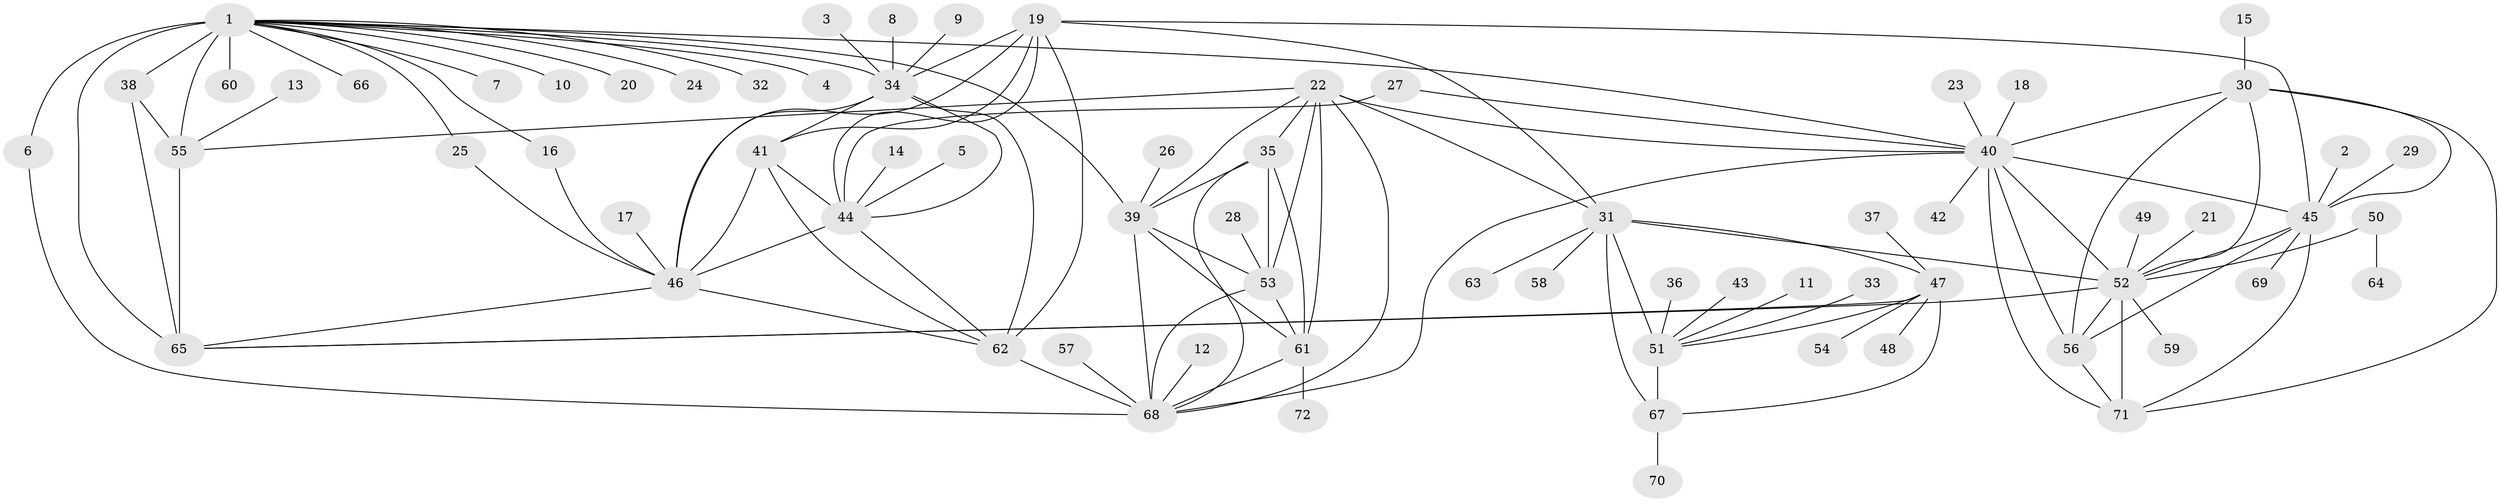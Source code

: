 // original degree distribution, {11: 0.04195804195804196, 16: 0.006993006993006993, 7: 0.027972027972027972, 6: 0.013986013986013986, 10: 0.027972027972027972, 8: 0.06993006993006994, 9: 0.03496503496503497, 12: 0.027972027972027972, 1: 0.5734265734265734, 3: 0.03496503496503497, 2: 0.13986013986013987}
// Generated by graph-tools (version 1.1) at 2025/26/03/09/25 03:26:38]
// undirected, 72 vertices, 121 edges
graph export_dot {
graph [start="1"]
  node [color=gray90,style=filled];
  1;
  2;
  3;
  4;
  5;
  6;
  7;
  8;
  9;
  10;
  11;
  12;
  13;
  14;
  15;
  16;
  17;
  18;
  19;
  20;
  21;
  22;
  23;
  24;
  25;
  26;
  27;
  28;
  29;
  30;
  31;
  32;
  33;
  34;
  35;
  36;
  37;
  38;
  39;
  40;
  41;
  42;
  43;
  44;
  45;
  46;
  47;
  48;
  49;
  50;
  51;
  52;
  53;
  54;
  55;
  56;
  57;
  58;
  59;
  60;
  61;
  62;
  63;
  64;
  65;
  66;
  67;
  68;
  69;
  70;
  71;
  72;
  1 -- 4 [weight=1.0];
  1 -- 6 [weight=1.0];
  1 -- 7 [weight=1.0];
  1 -- 10 [weight=1.0];
  1 -- 16 [weight=1.0];
  1 -- 20 [weight=1.0];
  1 -- 24 [weight=1.0];
  1 -- 25 [weight=1.0];
  1 -- 32 [weight=1.0];
  1 -- 34 [weight=1.0];
  1 -- 38 [weight=3.0];
  1 -- 39 [weight=2.0];
  1 -- 40 [weight=1.0];
  1 -- 55 [weight=6.0];
  1 -- 60 [weight=1.0];
  1 -- 65 [weight=3.0];
  1 -- 66 [weight=1.0];
  2 -- 45 [weight=1.0];
  3 -- 34 [weight=1.0];
  5 -- 44 [weight=1.0];
  6 -- 68 [weight=1.0];
  8 -- 34 [weight=1.0];
  9 -- 34 [weight=1.0];
  11 -- 51 [weight=1.0];
  12 -- 68 [weight=1.0];
  13 -- 55 [weight=1.0];
  14 -- 44 [weight=1.0];
  15 -- 30 [weight=1.0];
  16 -- 46 [weight=1.0];
  17 -- 46 [weight=1.0];
  18 -- 40 [weight=1.0];
  19 -- 31 [weight=1.0];
  19 -- 34 [weight=2.0];
  19 -- 41 [weight=2.0];
  19 -- 44 [weight=2.0];
  19 -- 45 [weight=1.0];
  19 -- 46 [weight=2.0];
  19 -- 62 [weight=2.0];
  21 -- 52 [weight=1.0];
  22 -- 31 [weight=1.0];
  22 -- 35 [weight=1.0];
  22 -- 39 [weight=1.0];
  22 -- 40 [weight=1.0];
  22 -- 53 [weight=2.0];
  22 -- 55 [weight=1.0];
  22 -- 61 [weight=1.0];
  22 -- 68 [weight=1.0];
  23 -- 40 [weight=1.0];
  25 -- 46 [weight=1.0];
  26 -- 39 [weight=1.0];
  27 -- 40 [weight=1.0];
  27 -- 44 [weight=1.0];
  28 -- 53 [weight=1.0];
  29 -- 45 [weight=1.0];
  30 -- 40 [weight=1.0];
  30 -- 45 [weight=1.0];
  30 -- 52 [weight=2.0];
  30 -- 56 [weight=1.0];
  30 -- 71 [weight=1.0];
  31 -- 47 [weight=2.0];
  31 -- 51 [weight=4.0];
  31 -- 52 [weight=2.0];
  31 -- 58 [weight=1.0];
  31 -- 63 [weight=1.0];
  31 -- 67 [weight=4.0];
  33 -- 51 [weight=1.0];
  34 -- 41 [weight=1.0];
  34 -- 44 [weight=1.0];
  34 -- 46 [weight=1.0];
  34 -- 62 [weight=1.0];
  35 -- 39 [weight=1.0];
  35 -- 53 [weight=2.0];
  35 -- 61 [weight=1.0];
  35 -- 68 [weight=1.0];
  36 -- 51 [weight=1.0];
  37 -- 47 [weight=1.0];
  38 -- 55 [weight=2.0];
  38 -- 65 [weight=1.0];
  39 -- 53 [weight=2.0];
  39 -- 61 [weight=1.0];
  39 -- 68 [weight=1.0];
  40 -- 42 [weight=1.0];
  40 -- 45 [weight=1.0];
  40 -- 52 [weight=2.0];
  40 -- 56 [weight=1.0];
  40 -- 68 [weight=1.0];
  40 -- 71 [weight=2.0];
  41 -- 44 [weight=1.0];
  41 -- 46 [weight=1.0];
  41 -- 62 [weight=1.0];
  43 -- 51 [weight=1.0];
  44 -- 46 [weight=1.0];
  44 -- 62 [weight=1.0];
  45 -- 52 [weight=2.0];
  45 -- 56 [weight=1.0];
  45 -- 69 [weight=1.0];
  45 -- 71 [weight=1.0];
  46 -- 62 [weight=1.0];
  46 -- 65 [weight=1.0];
  47 -- 48 [weight=1.0];
  47 -- 51 [weight=2.0];
  47 -- 54 [weight=1.0];
  47 -- 65 [weight=1.0];
  47 -- 67 [weight=2.0];
  49 -- 52 [weight=1.0];
  50 -- 52 [weight=1.0];
  50 -- 64 [weight=1.0];
  51 -- 67 [weight=4.0];
  52 -- 56 [weight=2.0];
  52 -- 59 [weight=1.0];
  52 -- 65 [weight=2.0];
  52 -- 71 [weight=2.0];
  53 -- 61 [weight=2.0];
  53 -- 68 [weight=2.0];
  55 -- 65 [weight=2.0];
  56 -- 71 [weight=1.0];
  57 -- 68 [weight=1.0];
  61 -- 68 [weight=1.0];
  61 -- 72 [weight=1.0];
  62 -- 68 [weight=1.0];
  67 -- 70 [weight=1.0];
}
